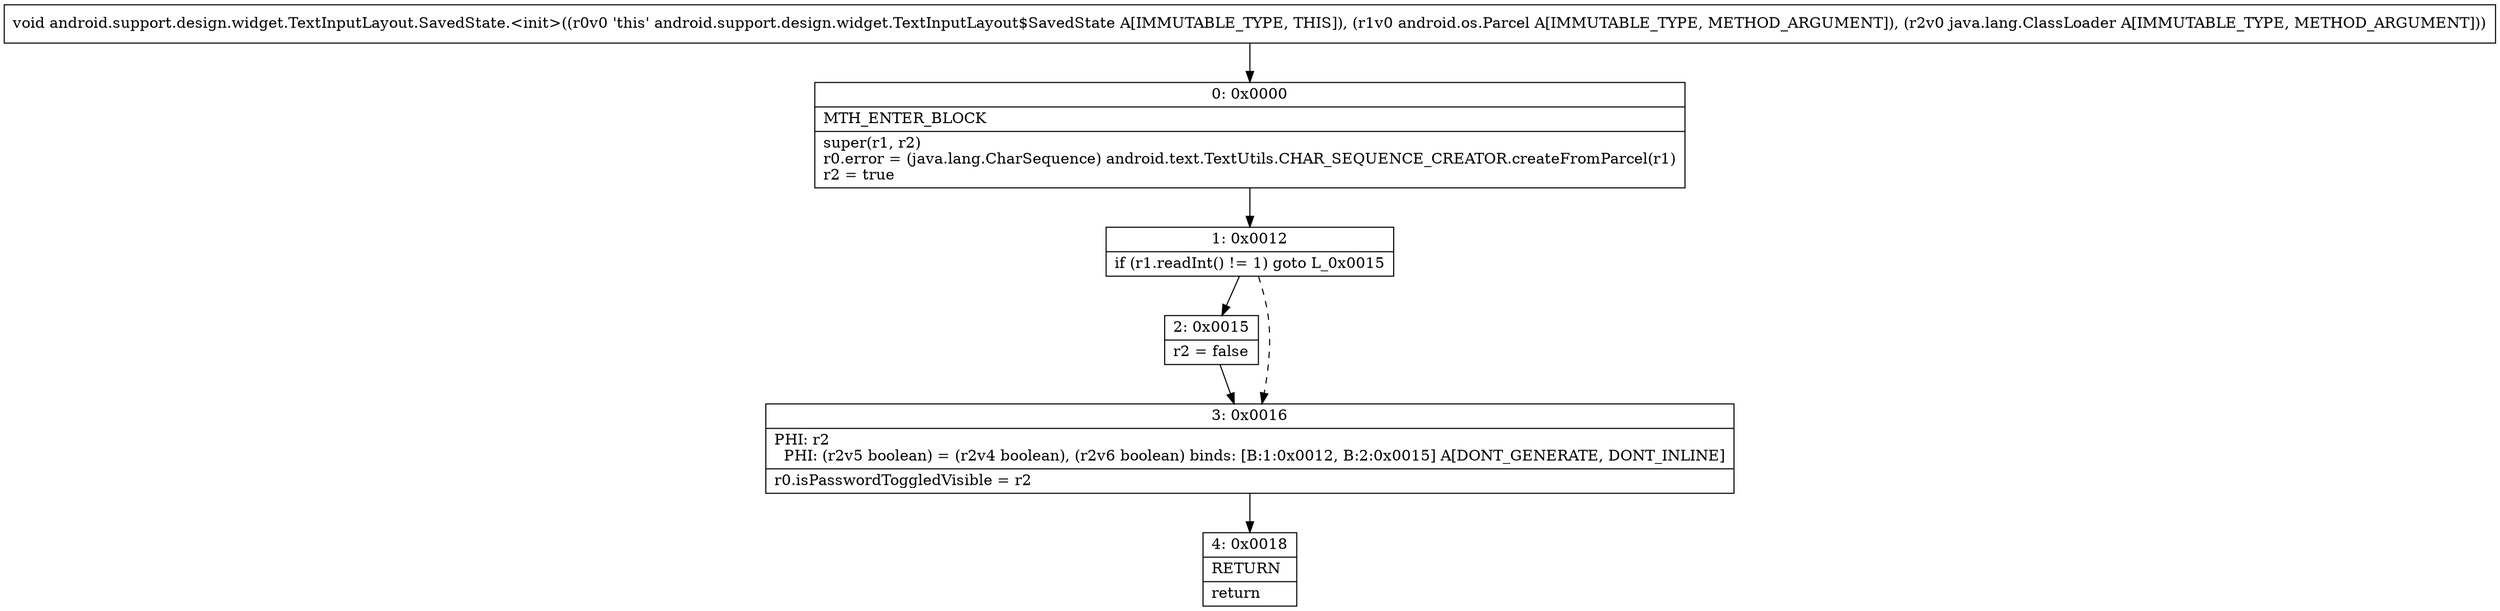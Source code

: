 digraph "CFG forandroid.support.design.widget.TextInputLayout.SavedState.\<init\>(Landroid\/os\/Parcel;Ljava\/lang\/ClassLoader;)V" {
Node_0 [shape=record,label="{0\:\ 0x0000|MTH_ENTER_BLOCK\l|super(r1, r2)\lr0.error = (java.lang.CharSequence) android.text.TextUtils.CHAR_SEQUENCE_CREATOR.createFromParcel(r1)\lr2 = true\l}"];
Node_1 [shape=record,label="{1\:\ 0x0012|if (r1.readInt() != 1) goto L_0x0015\l}"];
Node_2 [shape=record,label="{2\:\ 0x0015|r2 = false\l}"];
Node_3 [shape=record,label="{3\:\ 0x0016|PHI: r2 \l  PHI: (r2v5 boolean) = (r2v4 boolean), (r2v6 boolean) binds: [B:1:0x0012, B:2:0x0015] A[DONT_GENERATE, DONT_INLINE]\l|r0.isPasswordToggledVisible = r2\l}"];
Node_4 [shape=record,label="{4\:\ 0x0018|RETURN\l|return\l}"];
MethodNode[shape=record,label="{void android.support.design.widget.TextInputLayout.SavedState.\<init\>((r0v0 'this' android.support.design.widget.TextInputLayout$SavedState A[IMMUTABLE_TYPE, THIS]), (r1v0 android.os.Parcel A[IMMUTABLE_TYPE, METHOD_ARGUMENT]), (r2v0 java.lang.ClassLoader A[IMMUTABLE_TYPE, METHOD_ARGUMENT])) }"];
MethodNode -> Node_0;
Node_0 -> Node_1;
Node_1 -> Node_2;
Node_1 -> Node_3[style=dashed];
Node_2 -> Node_3;
Node_3 -> Node_4;
}


